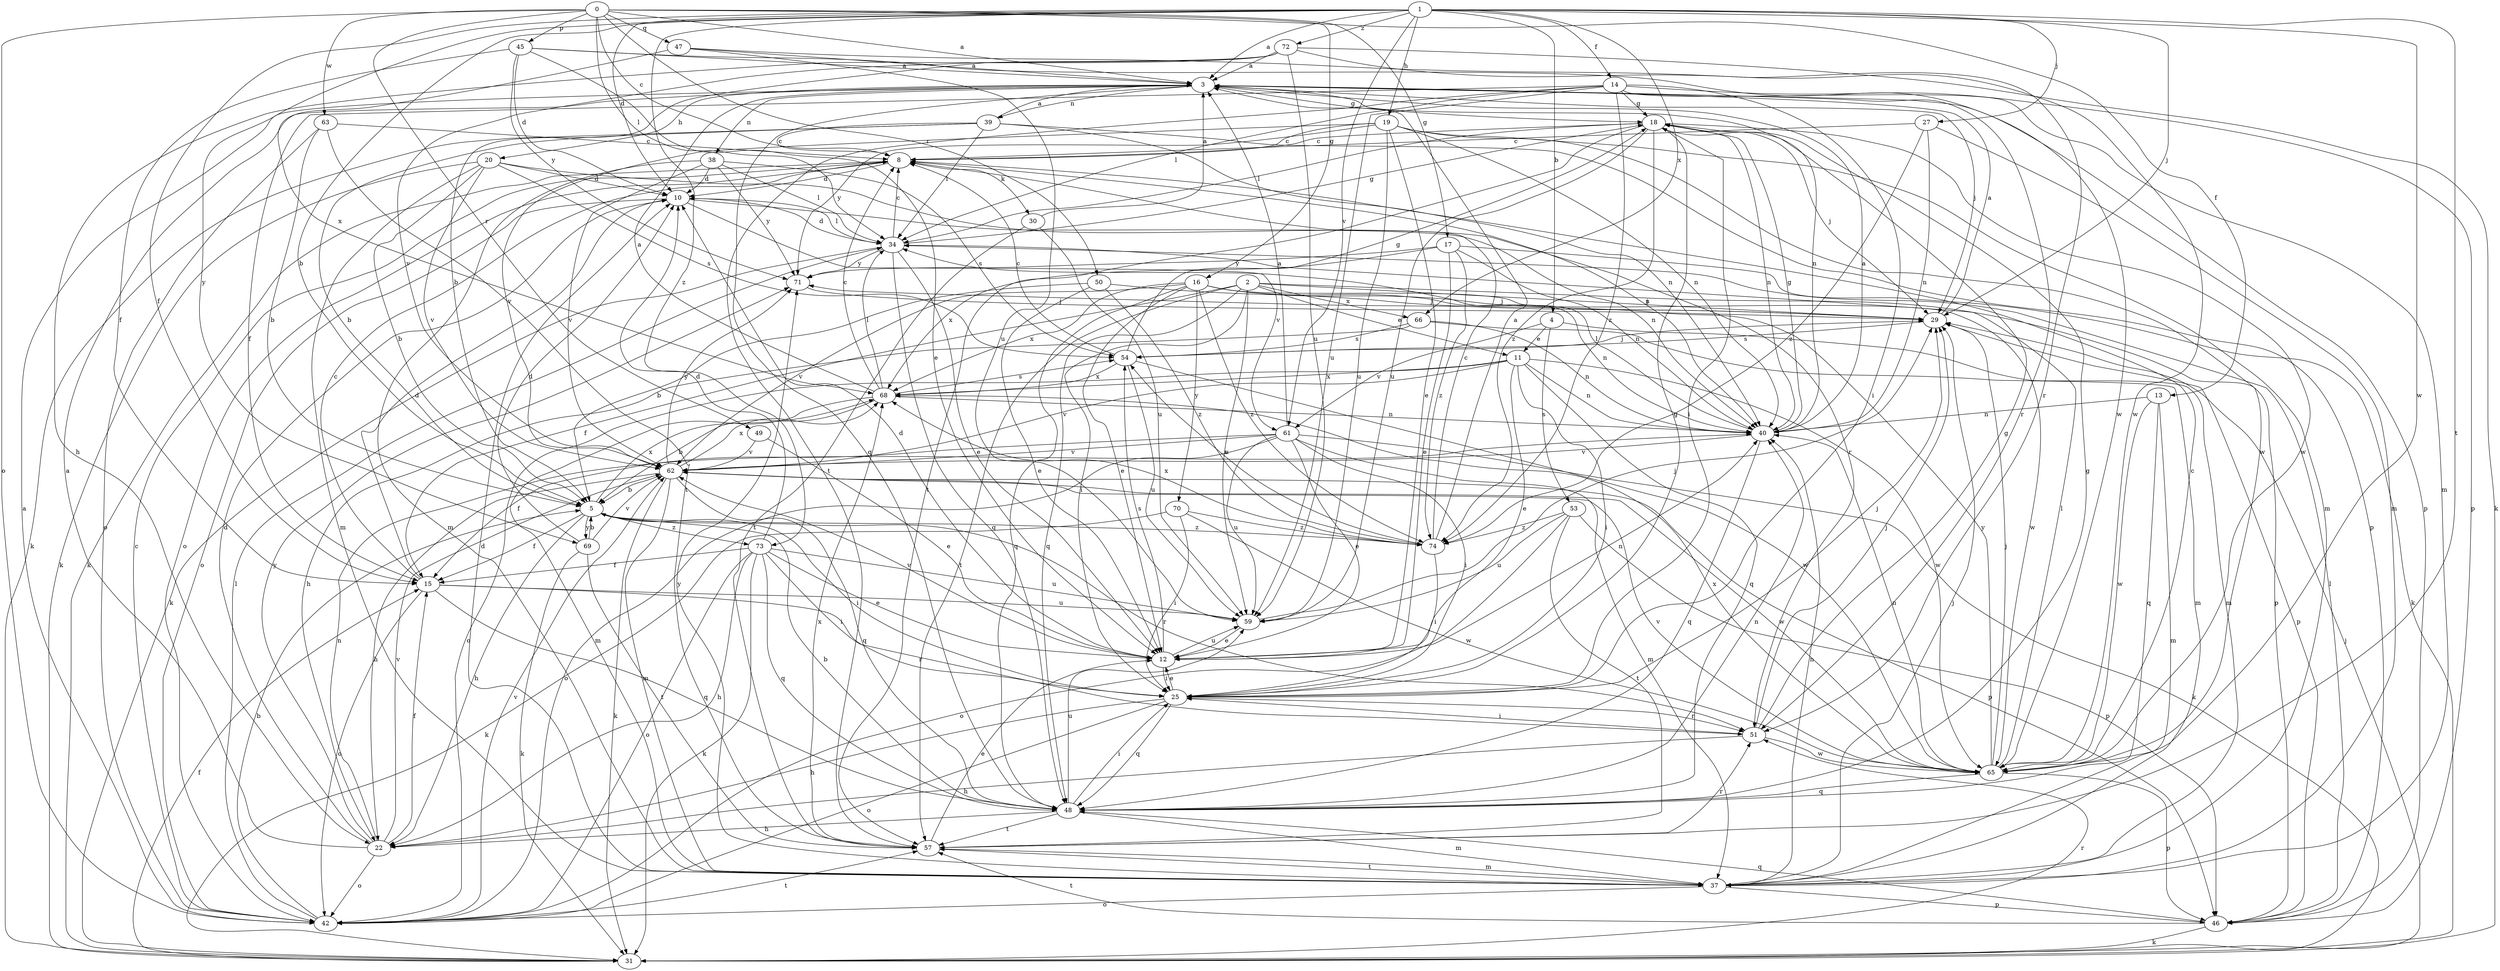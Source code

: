 strict digraph  {
0;
1;
2;
3;
4;
5;
8;
10;
11;
12;
13;
14;
15;
16;
17;
18;
19;
20;
22;
25;
27;
29;
30;
31;
34;
37;
38;
39;
40;
42;
45;
46;
47;
48;
49;
50;
51;
53;
54;
57;
59;
61;
62;
63;
65;
66;
68;
69;
70;
71;
72;
73;
74;
0 -> 3  [label=a];
0 -> 8  [label=c];
0 -> 13  [label=f];
0 -> 16  [label=g];
0 -> 17  [label=g];
0 -> 34  [label=l];
0 -> 42  [label=o];
0 -> 45  [label=p];
0 -> 47  [label=q];
0 -> 49  [label=r];
0 -> 50  [label=r];
0 -> 63  [label=w];
1 -> 3  [label=a];
1 -> 4  [label=b];
1 -> 5  [label=b];
1 -> 10  [label=d];
1 -> 14  [label=f];
1 -> 15  [label=f];
1 -> 19  [label=h];
1 -> 27  [label=j];
1 -> 29  [label=j];
1 -> 57  [label=t];
1 -> 61  [label=v];
1 -> 65  [label=w];
1 -> 66  [label=x];
1 -> 69  [label=y];
1 -> 72  [label=z];
1 -> 73  [label=z];
2 -> 11  [label=e];
2 -> 15  [label=f];
2 -> 25  [label=i];
2 -> 29  [label=j];
2 -> 46  [label=p];
2 -> 48  [label=q];
2 -> 57  [label=t];
2 -> 59  [label=u];
2 -> 66  [label=x];
3 -> 18  [label=g];
3 -> 20  [label=h];
3 -> 29  [label=j];
3 -> 38  [label=n];
3 -> 39  [label=n];
3 -> 40  [label=n];
3 -> 46  [label=p];
3 -> 48  [label=q];
3 -> 51  [label=r];
4 -> 11  [label=e];
4 -> 37  [label=m];
4 -> 53  [label=s];
4 -> 61  [label=v];
5 -> 15  [label=f];
5 -> 22  [label=h];
5 -> 25  [label=i];
5 -> 51  [label=r];
5 -> 68  [label=x];
5 -> 69  [label=y];
5 -> 73  [label=z];
5 -> 74  [label=z];
8 -> 10  [label=d];
8 -> 30  [label=k];
8 -> 31  [label=k];
8 -> 40  [label=n];
8 -> 42  [label=o];
10 -> 34  [label=l];
10 -> 40  [label=n];
10 -> 42  [label=o];
10 -> 61  [label=v];
11 -> 12  [label=e];
11 -> 25  [label=i];
11 -> 40  [label=n];
11 -> 42  [label=o];
11 -> 48  [label=q];
11 -> 62  [label=v];
11 -> 65  [label=w];
11 -> 68  [label=x];
12 -> 10  [label=d];
12 -> 25  [label=i];
12 -> 40  [label=n];
12 -> 54  [label=s];
12 -> 59  [label=u];
12 -> 62  [label=v];
13 -> 37  [label=m];
13 -> 40  [label=n];
13 -> 48  [label=q];
13 -> 65  [label=w];
14 -> 15  [label=f];
14 -> 18  [label=g];
14 -> 25  [label=i];
14 -> 34  [label=l];
14 -> 37  [label=m];
14 -> 46  [label=p];
14 -> 57  [label=t];
14 -> 59  [label=u];
14 -> 74  [label=z];
15 -> 8  [label=c];
15 -> 10  [label=d];
15 -> 42  [label=o];
15 -> 48  [label=q];
15 -> 51  [label=r];
15 -> 59  [label=u];
16 -> 12  [label=e];
16 -> 29  [label=j];
16 -> 40  [label=n];
16 -> 48  [label=q];
16 -> 62  [label=v];
16 -> 65  [label=w];
16 -> 68  [label=x];
16 -> 70  [label=y];
16 -> 74  [label=z];
17 -> 12  [label=e];
17 -> 31  [label=k];
17 -> 40  [label=n];
17 -> 68  [label=x];
17 -> 71  [label=y];
17 -> 74  [label=z];
18 -> 8  [label=c];
18 -> 25  [label=i];
18 -> 29  [label=j];
18 -> 34  [label=l];
18 -> 40  [label=n];
18 -> 57  [label=t];
18 -> 59  [label=u];
18 -> 65  [label=w];
18 -> 74  [label=z];
19 -> 8  [label=c];
19 -> 12  [label=e];
19 -> 37  [label=m];
19 -> 40  [label=n];
19 -> 59  [label=u];
19 -> 62  [label=v];
19 -> 65  [label=w];
19 -> 71  [label=y];
20 -> 5  [label=b];
20 -> 10  [label=d];
20 -> 31  [label=k];
20 -> 37  [label=m];
20 -> 51  [label=r];
20 -> 54  [label=s];
20 -> 62  [label=v];
22 -> 3  [label=a];
22 -> 10  [label=d];
22 -> 15  [label=f];
22 -> 40  [label=n];
22 -> 42  [label=o];
22 -> 62  [label=v];
22 -> 71  [label=y];
25 -> 12  [label=e];
25 -> 18  [label=g];
25 -> 22  [label=h];
25 -> 29  [label=j];
25 -> 42  [label=o];
25 -> 48  [label=q];
25 -> 51  [label=r];
27 -> 8  [label=c];
27 -> 37  [label=m];
27 -> 40  [label=n];
27 -> 74  [label=z];
29 -> 3  [label=a];
29 -> 46  [label=p];
29 -> 54  [label=s];
30 -> 3  [label=a];
30 -> 57  [label=t];
30 -> 59  [label=u];
31 -> 15  [label=f];
31 -> 29  [label=j];
31 -> 51  [label=r];
34 -> 8  [label=c];
34 -> 10  [label=d];
34 -> 12  [label=e];
34 -> 18  [label=g];
34 -> 31  [label=k];
34 -> 48  [label=q];
34 -> 71  [label=y];
37 -> 10  [label=d];
37 -> 29  [label=j];
37 -> 40  [label=n];
37 -> 42  [label=o];
37 -> 46  [label=p];
37 -> 57  [label=t];
37 -> 71  [label=y];
38 -> 10  [label=d];
38 -> 34  [label=l];
38 -> 37  [label=m];
38 -> 54  [label=s];
38 -> 62  [label=v];
38 -> 71  [label=y];
39 -> 3  [label=a];
39 -> 5  [label=b];
39 -> 8  [label=c];
39 -> 31  [label=k];
39 -> 34  [label=l];
39 -> 40  [label=n];
39 -> 46  [label=p];
40 -> 3  [label=a];
40 -> 18  [label=g];
40 -> 34  [label=l];
40 -> 48  [label=q];
40 -> 62  [label=v];
42 -> 3  [label=a];
42 -> 5  [label=b];
42 -> 8  [label=c];
42 -> 34  [label=l];
42 -> 57  [label=t];
42 -> 62  [label=v];
45 -> 3  [label=a];
45 -> 10  [label=d];
45 -> 12  [label=e];
45 -> 15  [label=f];
45 -> 65  [label=w];
45 -> 71  [label=y];
46 -> 31  [label=k];
46 -> 34  [label=l];
46 -> 48  [label=q];
46 -> 57  [label=t];
47 -> 3  [label=a];
47 -> 59  [label=u];
47 -> 65  [label=w];
47 -> 68  [label=x];
48 -> 5  [label=b];
48 -> 18  [label=g];
48 -> 22  [label=h];
48 -> 25  [label=i];
48 -> 37  [label=m];
48 -> 40  [label=n];
48 -> 57  [label=t];
48 -> 59  [label=u];
49 -> 12  [label=e];
49 -> 62  [label=v];
50 -> 5  [label=b];
50 -> 12  [label=e];
50 -> 29  [label=j];
50 -> 74  [label=z];
51 -> 18  [label=g];
51 -> 22  [label=h];
51 -> 25  [label=i];
51 -> 29  [label=j];
51 -> 65  [label=w];
53 -> 42  [label=o];
53 -> 46  [label=p];
53 -> 57  [label=t];
53 -> 59  [label=u];
53 -> 74  [label=z];
54 -> 8  [label=c];
54 -> 18  [label=g];
54 -> 29  [label=j];
54 -> 59  [label=u];
54 -> 65  [label=w];
54 -> 68  [label=x];
57 -> 12  [label=e];
57 -> 37  [label=m];
57 -> 51  [label=r];
57 -> 68  [label=x];
59 -> 12  [label=e];
59 -> 29  [label=j];
61 -> 3  [label=a];
61 -> 12  [label=e];
61 -> 15  [label=f];
61 -> 25  [label=i];
61 -> 31  [label=k];
61 -> 37  [label=m];
61 -> 42  [label=o];
61 -> 59  [label=u];
61 -> 62  [label=v];
62 -> 5  [label=b];
62 -> 22  [label=h];
62 -> 31  [label=k];
62 -> 37  [label=m];
62 -> 46  [label=p];
62 -> 48  [label=q];
62 -> 65  [label=w];
62 -> 68  [label=x];
62 -> 71  [label=y];
63 -> 5  [label=b];
63 -> 8  [label=c];
63 -> 42  [label=o];
63 -> 57  [label=t];
65 -> 8  [label=c];
65 -> 29  [label=j];
65 -> 34  [label=l];
65 -> 40  [label=n];
65 -> 46  [label=p];
65 -> 48  [label=q];
65 -> 62  [label=v];
65 -> 68  [label=x];
65 -> 71  [label=y];
66 -> 22  [label=h];
66 -> 37  [label=m];
66 -> 40  [label=n];
66 -> 54  [label=s];
68 -> 3  [label=a];
68 -> 5  [label=b];
68 -> 8  [label=c];
68 -> 34  [label=l];
68 -> 37  [label=m];
68 -> 40  [label=n];
68 -> 54  [label=s];
69 -> 5  [label=b];
69 -> 10  [label=d];
69 -> 31  [label=k];
69 -> 57  [label=t];
69 -> 62  [label=v];
70 -> 25  [label=i];
70 -> 31  [label=k];
70 -> 65  [label=w];
70 -> 74  [label=z];
71 -> 29  [label=j];
72 -> 3  [label=a];
72 -> 5  [label=b];
72 -> 22  [label=h];
72 -> 31  [label=k];
72 -> 51  [label=r];
72 -> 59  [label=u];
72 -> 62  [label=v];
73 -> 10  [label=d];
73 -> 12  [label=e];
73 -> 15  [label=f];
73 -> 22  [label=h];
73 -> 25  [label=i];
73 -> 31  [label=k];
73 -> 42  [label=o];
73 -> 48  [label=q];
73 -> 59  [label=u];
74 -> 3  [label=a];
74 -> 8  [label=c];
74 -> 25  [label=i];
74 -> 54  [label=s];
74 -> 68  [label=x];
}
